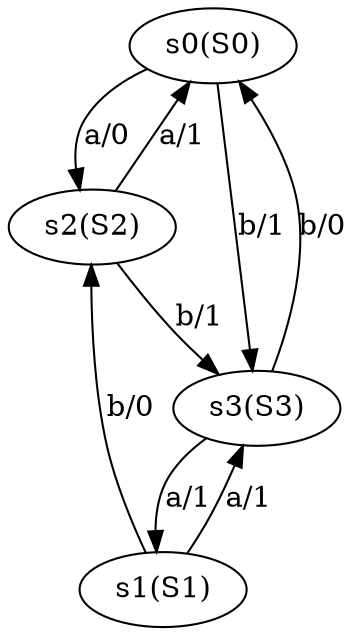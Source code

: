 digraph original {
	s0 [label="s0(S0)"]
	s1 [label="s1(S1)"]
	s2 [label="s2(S2)"]
	s3 [label="s3(S3)"]
	s0 -> s2 [label="a/0"]
	s0 -> s3 [label="b/1"]
	s3 -> s1 [label="a/1"]
	s3 -> s0 [label="b/0"]
	s1 -> s3 [label="a/1"]
	s1 -> s2 [label="b/0"]
	s2 -> s0 [label="a/1"]
	s2 -> s3 [label="b/1"]
}
